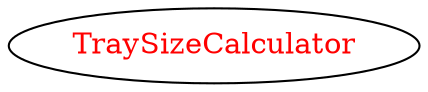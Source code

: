 digraph dependencyGraph {
 concentrate=true;
 ranksep="2.0";
 rankdir="LR"; 
 splines="ortho";
"TraySizeCalculator" [fontcolor="red"];
}